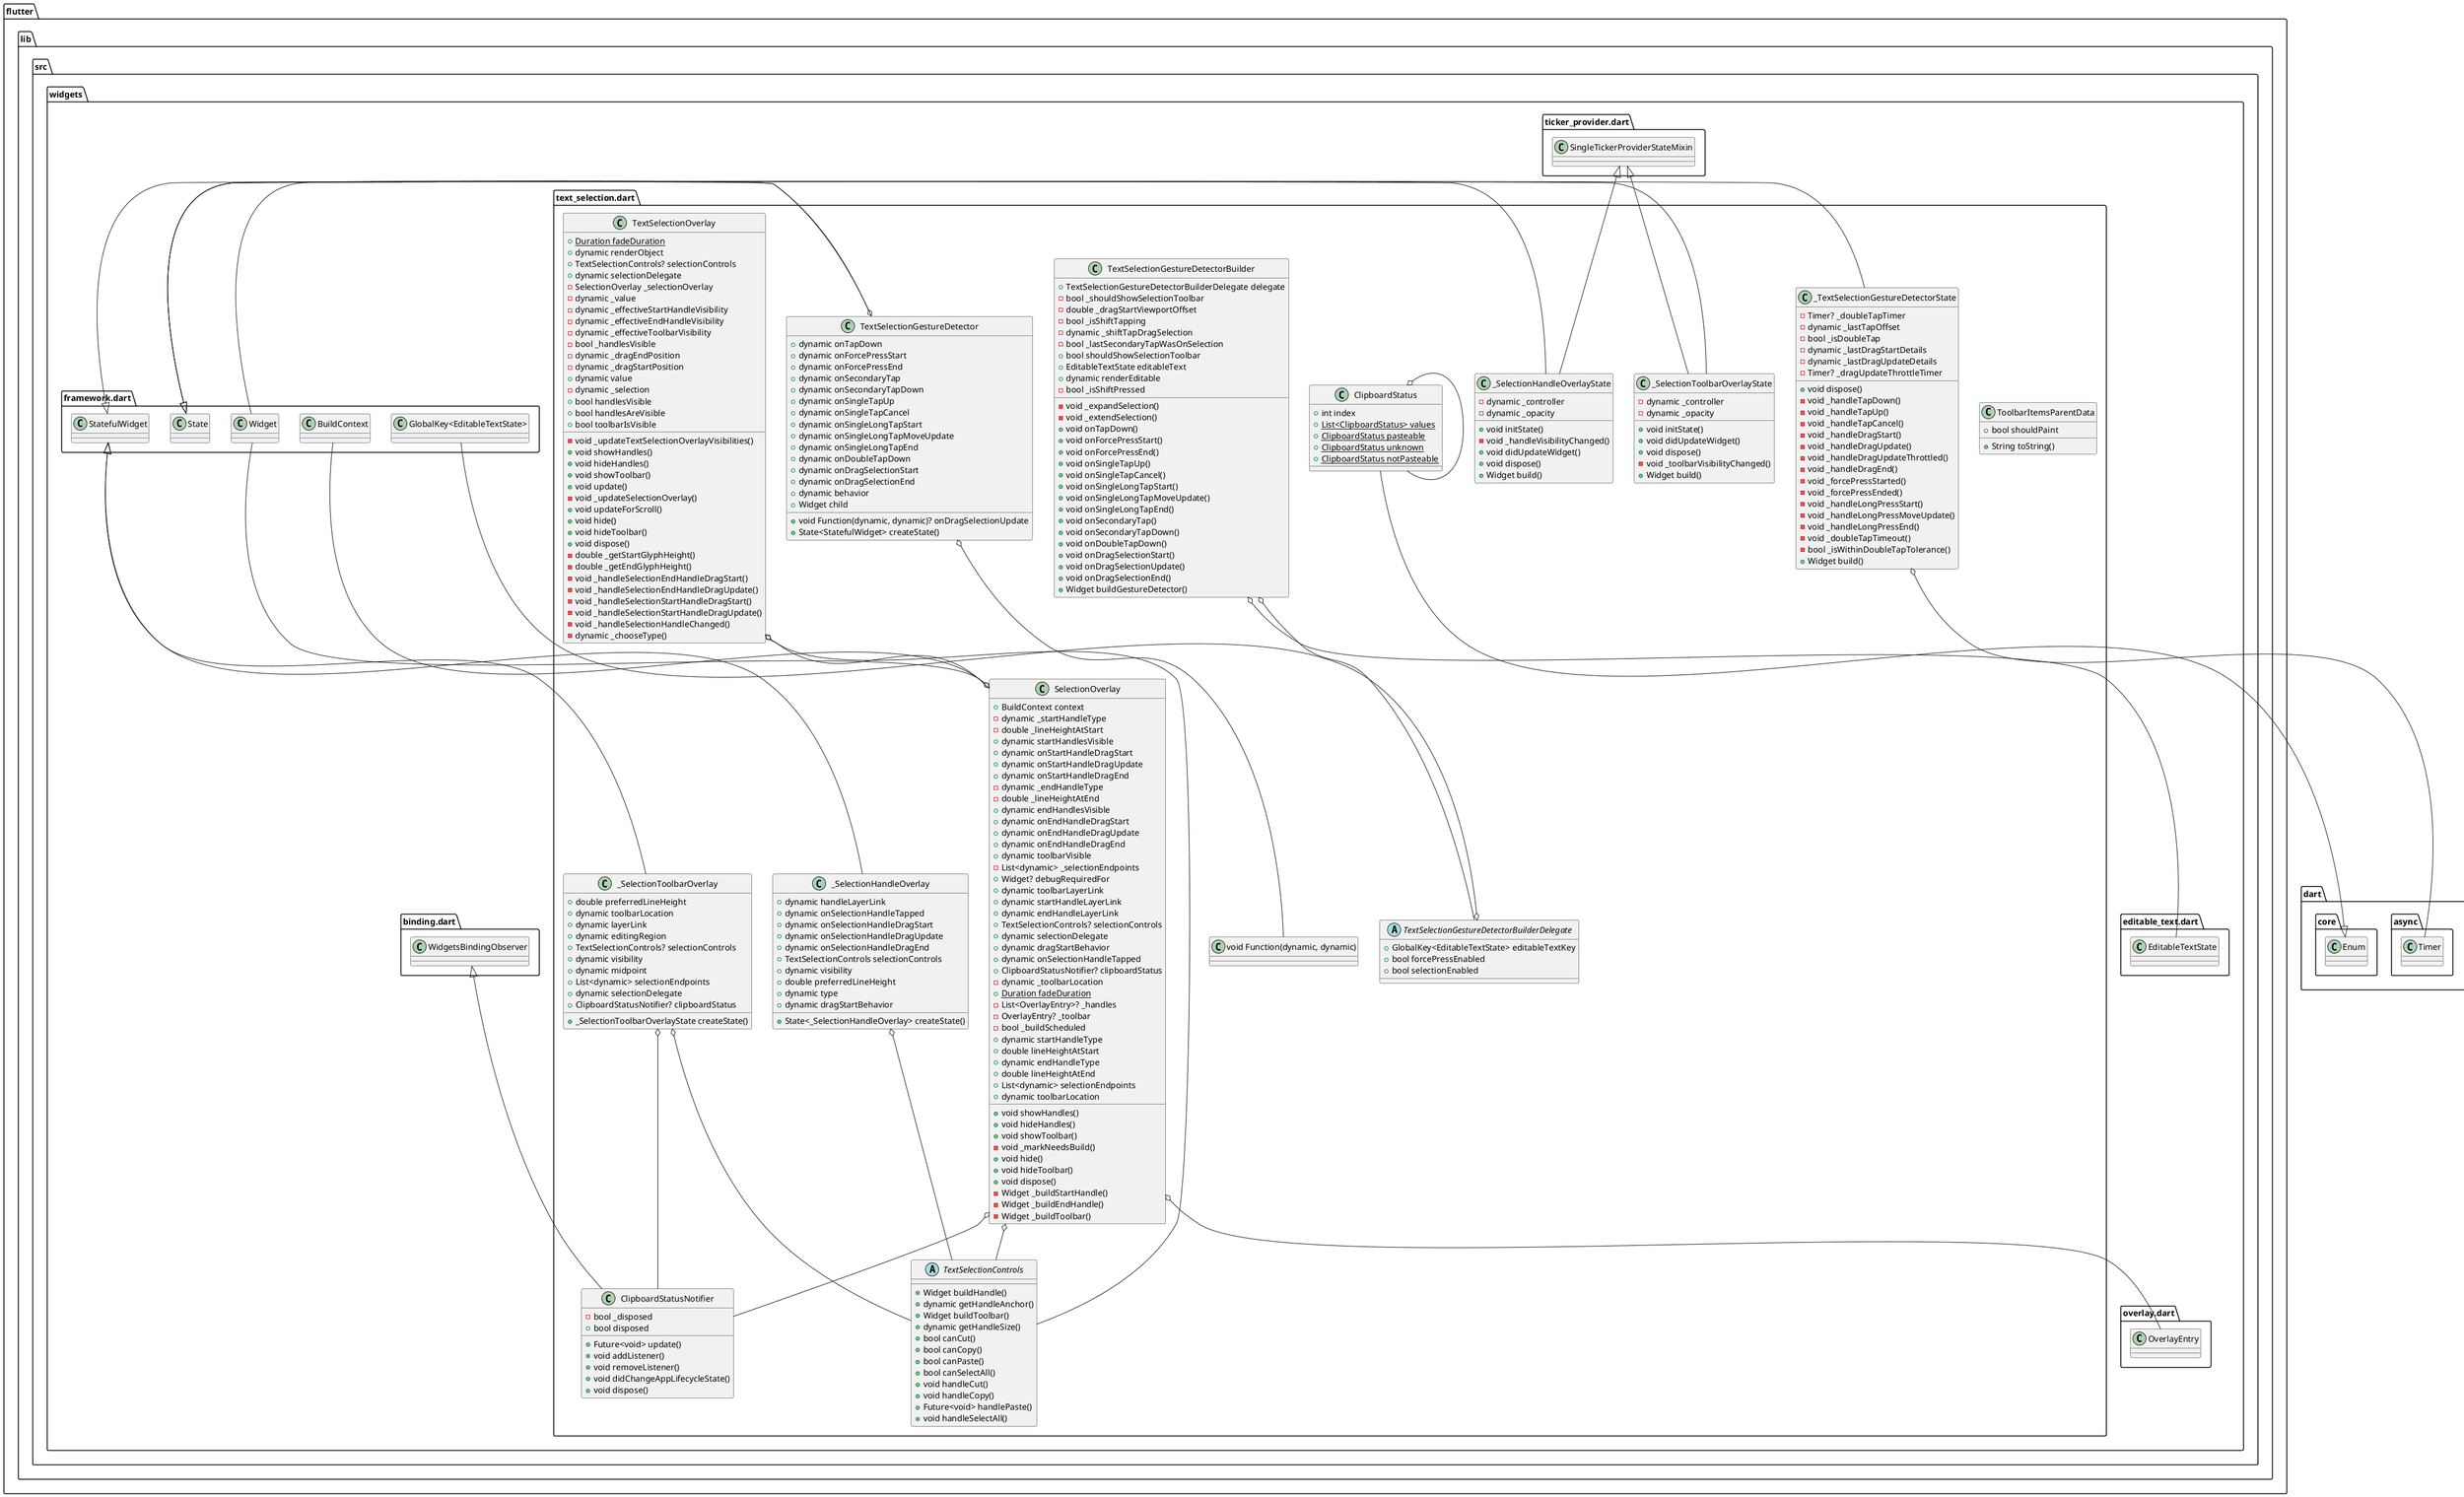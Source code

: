 @startuml
set namespaceSeparator ::

class "flutter::lib::src::widgets::text_selection.dart::ToolbarItemsParentData" {
  +bool shouldPaint
  +String toString()
}

abstract class "flutter::lib::src::widgets::text_selection.dart::TextSelectionControls" {
  +Widget buildHandle()
  +dynamic getHandleAnchor()
  +Widget buildToolbar()
  +dynamic getHandleSize()
  +bool canCut()
  +bool canCopy()
  +bool canPaste()
  +bool canSelectAll()
  +void handleCut()
  +void handleCopy()
  +Future<void> handlePaste()
  +void handleSelectAll()
}

class "flutter::lib::src::widgets::text_selection.dart::TextSelectionOverlay" {
  {static} +Duration fadeDuration
  +dynamic renderObject
  +TextSelectionControls? selectionControls
  +dynamic selectionDelegate
  -SelectionOverlay _selectionOverlay
  -dynamic _value
  -dynamic _effectiveStartHandleVisibility
  -dynamic _effectiveEndHandleVisibility
  -dynamic _effectiveToolbarVisibility
  -bool _handlesVisible
  -dynamic _dragEndPosition
  -dynamic _dragStartPosition
  +dynamic value
  -dynamic _selection
  +bool handlesVisible
  +bool handlesAreVisible
  +bool toolbarIsVisible
  -void _updateTextSelectionOverlayVisibilities()
  +void showHandles()
  +void hideHandles()
  +void showToolbar()
  +void update()
  -void _updateSelectionOverlay()
  +void updateForScroll()
  +void hide()
  +void hideToolbar()
  +void dispose()
  -double _getStartGlyphHeight()
  -double _getEndGlyphHeight()
  -void _handleSelectionEndHandleDragStart()
  -void _handleSelectionEndHandleDragUpdate()
  -void _handleSelectionStartHandleDragStart()
  -void _handleSelectionStartHandleDragUpdate()
  -void _handleSelectionHandleChanged()
  -dynamic _chooseType()
}

"flutter::lib::src::widgets::text_selection.dart::TextSelectionOverlay" o-- "flutter::lib::src::widgets::text_selection.dart::TextSelectionControls"
"flutter::lib::src::widgets::text_selection.dart::TextSelectionOverlay" o-- "flutter::lib::src::widgets::text_selection.dart::SelectionOverlay"

class "flutter::lib::src::widgets::text_selection.dart::SelectionOverlay" {
  +BuildContext context
  -dynamic _startHandleType
  -double _lineHeightAtStart
  +dynamic startHandlesVisible
  +dynamic onStartHandleDragStart
  +dynamic onStartHandleDragUpdate
  +dynamic onStartHandleDragEnd
  -dynamic _endHandleType
  -double _lineHeightAtEnd
  +dynamic endHandlesVisible
  +dynamic onEndHandleDragStart
  +dynamic onEndHandleDragUpdate
  +dynamic onEndHandleDragEnd
  +dynamic toolbarVisible
  -List<dynamic> _selectionEndpoints
  +Widget? debugRequiredFor
  +dynamic toolbarLayerLink
  +dynamic startHandleLayerLink
  +dynamic endHandleLayerLink
  +TextSelectionControls? selectionControls
  +dynamic selectionDelegate
  +dynamic dragStartBehavior
  +dynamic onSelectionHandleTapped
  +ClipboardStatusNotifier? clipboardStatus
  -dynamic _toolbarLocation
  {static} +Duration fadeDuration
  -List<OverlayEntry>? _handles
  -OverlayEntry? _toolbar
  -bool _buildScheduled
  +dynamic startHandleType
  +double lineHeightAtStart
  +dynamic endHandleType
  +double lineHeightAtEnd
  +List<dynamic> selectionEndpoints
  +dynamic toolbarLocation
  +void showHandles()
  +void hideHandles()
  +void showToolbar()
  -void _markNeedsBuild()
  +void hide()
  +void hideToolbar()
  +void dispose()
  -Widget _buildStartHandle()
  -Widget _buildEndHandle()
  -Widget _buildToolbar()
}

"flutter::lib::src::widgets::text_selection.dart::SelectionOverlay" o-- "flutter::lib::src::widgets::framework.dart::BuildContext"
"flutter::lib::src::widgets::text_selection.dart::SelectionOverlay" o-- "flutter::lib::src::widgets::framework.dart::Widget"
"flutter::lib::src::widgets::text_selection.dart::SelectionOverlay" o-- "flutter::lib::src::widgets::text_selection.dart::TextSelectionControls"
"flutter::lib::src::widgets::text_selection.dart::SelectionOverlay" o-- "flutter::lib::src::widgets::text_selection.dart::ClipboardStatusNotifier"
"flutter::lib::src::widgets::text_selection.dart::SelectionOverlay" o-- "flutter::lib::src::widgets::overlay.dart::OverlayEntry"

class "flutter::lib::src::widgets::text_selection.dart::_SelectionToolbarOverlay" {
  +double preferredLineHeight
  +dynamic toolbarLocation
  +dynamic layerLink
  +dynamic editingRegion
  +TextSelectionControls? selectionControls
  +dynamic visibility
  +dynamic midpoint
  +List<dynamic> selectionEndpoints
  +dynamic selectionDelegate
  +ClipboardStatusNotifier? clipboardStatus
  +_SelectionToolbarOverlayState createState()
}

"flutter::lib::src::widgets::text_selection.dart::_SelectionToolbarOverlay" o-- "flutter::lib::src::widgets::text_selection.dart::TextSelectionControls"
"flutter::lib::src::widgets::text_selection.dart::_SelectionToolbarOverlay" o-- "flutter::lib::src::widgets::text_selection.dart::ClipboardStatusNotifier"
"flutter::lib::src::widgets::framework.dart::StatefulWidget" <|-- "flutter::lib::src::widgets::text_selection.dart::_SelectionToolbarOverlay"

class "flutter::lib::src::widgets::text_selection.dart::_SelectionToolbarOverlayState" {
  -dynamic _controller
  -dynamic _opacity
  +void initState()
  +void didUpdateWidget()
  +void dispose()
  -void _toolbarVisibilityChanged()
  +Widget build()
}

"flutter::lib::src::widgets::framework.dart::State" <|-- "flutter::lib::src::widgets::text_selection.dart::_SelectionToolbarOverlayState"
"flutter::lib::src::widgets::ticker_provider.dart::SingleTickerProviderStateMixin" <|-- "flutter::lib::src::widgets::text_selection.dart::_SelectionToolbarOverlayState"

class "flutter::lib::src::widgets::text_selection.dart::_SelectionHandleOverlay" {
  +dynamic handleLayerLink
  +dynamic onSelectionHandleTapped
  +dynamic onSelectionHandleDragStart
  +dynamic onSelectionHandleDragUpdate
  +dynamic onSelectionHandleDragEnd
  +TextSelectionControls selectionControls
  +dynamic visibility
  +double preferredLineHeight
  +dynamic type
  +dynamic dragStartBehavior
  +State<_SelectionHandleOverlay> createState()
}

"flutter::lib::src::widgets::text_selection.dart::_SelectionHandleOverlay" o-- "flutter::lib::src::widgets::text_selection.dart::TextSelectionControls"
"flutter::lib::src::widgets::framework.dart::StatefulWidget" <|-- "flutter::lib::src::widgets::text_selection.dart::_SelectionHandleOverlay"

class "flutter::lib::src::widgets::text_selection.dart::_SelectionHandleOverlayState" {
  -dynamic _controller
  -dynamic _opacity
  +void initState()
  -void _handleVisibilityChanged()
  +void didUpdateWidget()
  +void dispose()
  +Widget build()
}

"flutter::lib::src::widgets::framework.dart::State" <|-- "flutter::lib::src::widgets::text_selection.dart::_SelectionHandleOverlayState"
"flutter::lib::src::widgets::ticker_provider.dart::SingleTickerProviderStateMixin" <|-- "flutter::lib::src::widgets::text_selection.dart::_SelectionHandleOverlayState"

abstract class "flutter::lib::src::widgets::text_selection.dart::TextSelectionGestureDetectorBuilderDelegate" {
  +GlobalKey<EditableTextState> editableTextKey
  +bool forcePressEnabled
  +bool selectionEnabled
}

"flutter::lib::src::widgets::text_selection.dart::TextSelectionGestureDetectorBuilderDelegate" o-- "flutter::lib::src::widgets::framework.dart::GlobalKey<EditableTextState>"

class "flutter::lib::src::widgets::text_selection.dart::TextSelectionGestureDetectorBuilder" {
  +TextSelectionGestureDetectorBuilderDelegate delegate
  -bool _shouldShowSelectionToolbar
  -double _dragStartViewportOffset
  -bool _isShiftTapping
  -dynamic _shiftTapDragSelection
  -bool _lastSecondaryTapWasOnSelection
  +bool shouldShowSelectionToolbar
  +EditableTextState editableText
  +dynamic renderEditable
  -bool _isShiftPressed
  -void _expandSelection()
  -void _extendSelection()
  +void onTapDown()
  +void onForcePressStart()
  +void onForcePressEnd()
  +void onSingleTapUp()
  +void onSingleTapCancel()
  +void onSingleLongTapStart()
  +void onSingleLongTapMoveUpdate()
  +void onSingleLongTapEnd()
  +void onSecondaryTap()
  +void onSecondaryTapDown()
  +void onDoubleTapDown()
  +void onDragSelectionStart()
  +void onDragSelectionUpdate()
  +void onDragSelectionEnd()
  +Widget buildGestureDetector()
}

"flutter::lib::src::widgets::text_selection.dart::TextSelectionGestureDetectorBuilder" o-- "flutter::lib::src::widgets::text_selection.dart::TextSelectionGestureDetectorBuilderDelegate"
"flutter::lib::src::widgets::text_selection.dart::TextSelectionGestureDetectorBuilder" o-- "flutter::lib::src::widgets::editable_text.dart::EditableTextState"

class "flutter::lib::src::widgets::text_selection.dart::TextSelectionGestureDetector" {
  +dynamic onTapDown
  +dynamic onForcePressStart
  +dynamic onForcePressEnd
  +dynamic onSecondaryTap
  +dynamic onSecondaryTapDown
  +dynamic onSingleTapUp
  +dynamic onSingleTapCancel
  +dynamic onSingleLongTapStart
  +dynamic onSingleLongTapMoveUpdate
  +dynamic onSingleLongTapEnd
  +dynamic onDoubleTapDown
  +dynamic onDragSelectionStart
  +void Function(dynamic, dynamic)? onDragSelectionUpdate
  +dynamic onDragSelectionEnd
  +dynamic behavior
  +Widget child
  +State<StatefulWidget> createState()
}

"flutter::lib::src::widgets::text_selection.dart::TextSelectionGestureDetector" o-- "flutter::lib::src::widgets::text_selection.dart::void Function(dynamic, dynamic)"
"flutter::lib::src::widgets::text_selection.dart::TextSelectionGestureDetector" o-- "flutter::lib::src::widgets::framework.dart::Widget"
"flutter::lib::src::widgets::framework.dart::StatefulWidget" <|-- "flutter::lib::src::widgets::text_selection.dart::TextSelectionGestureDetector"

class "flutter::lib::src::widgets::text_selection.dart::_TextSelectionGestureDetectorState" {
  -Timer? _doubleTapTimer
  -dynamic _lastTapOffset
  -bool _isDoubleTap
  -dynamic _lastDragStartDetails
  -dynamic _lastDragUpdateDetails
  -Timer? _dragUpdateThrottleTimer
  +void dispose()
  -void _handleTapDown()
  -void _handleTapUp()
  -void _handleTapCancel()
  -void _handleDragStart()
  -void _handleDragUpdate()
  -void _handleDragUpdateThrottled()
  -void _handleDragEnd()
  -void _forcePressStarted()
  -void _forcePressEnded()
  -void _handleLongPressStart()
  -void _handleLongPressMoveUpdate()
  -void _handleLongPressEnd()
  -void _doubleTapTimeout()
  -bool _isWithinDoubleTapTolerance()
  +Widget build()
}

"flutter::lib::src::widgets::text_selection.dart::_TextSelectionGestureDetectorState" o-- "dart::async::Timer"
"flutter::lib::src::widgets::framework.dart::State" <|-- "flutter::lib::src::widgets::text_selection.dart::_TextSelectionGestureDetectorState"

class "flutter::lib::src::widgets::text_selection.dart::ClipboardStatusNotifier" {
  -bool _disposed
  +bool disposed
  +Future<void> update()
  +void addListener()
  +void removeListener()
  +void didChangeAppLifecycleState()
  +void dispose()
}

"flutter::lib::src::widgets::binding.dart::WidgetsBindingObserver" <|-- "flutter::lib::src::widgets::text_selection.dart::ClipboardStatusNotifier"

class "flutter::lib::src::widgets::text_selection.dart::ClipboardStatus" {
  +int index
  {static} +List<ClipboardStatus> values
  {static} +ClipboardStatus pasteable
  {static} +ClipboardStatus unknown
  {static} +ClipboardStatus notPasteable
}

"flutter::lib::src::widgets::text_selection.dart::ClipboardStatus" o-- "flutter::lib::src::widgets::text_selection.dart::ClipboardStatus"
"dart::core::Enum" <|-- "flutter::lib::src::widgets::text_selection.dart::ClipboardStatus"


@enduml